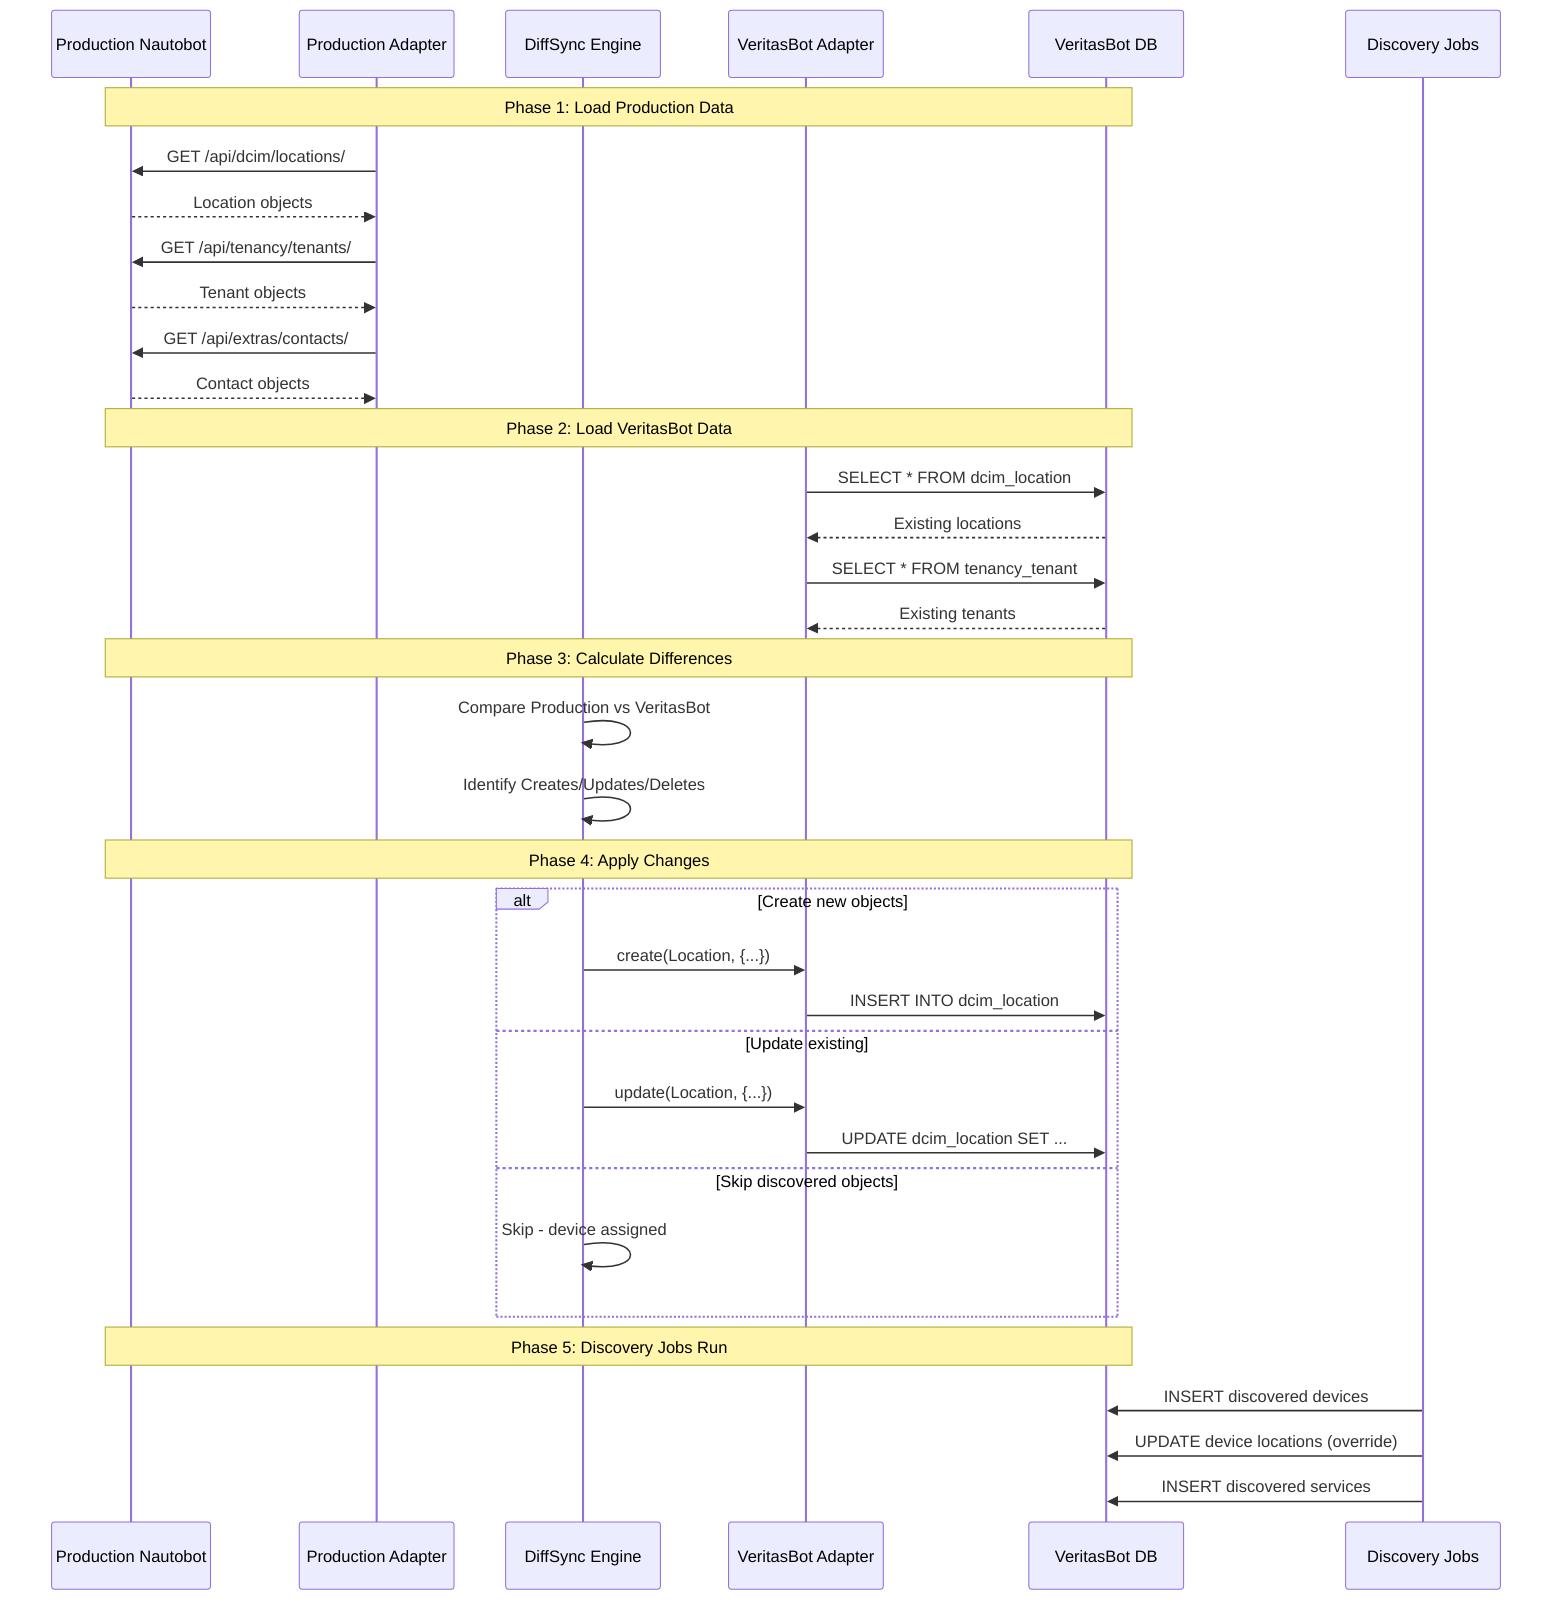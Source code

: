 sequenceDiagram
    participant P as Production Nautobot
    participant PA as Production Adapter
    participant DE as DiffSync Engine
    participant VA as VeritasBot Adapter
    participant V as VeritasBot DB
    participant D as Discovery Jobs
    
    Note over P,V: Phase 1: Load Production Data
    PA->>P: GET /api/dcim/locations/
    P-->>PA: Location objects
    PA->>P: GET /api/tenancy/tenants/
    P-->>PA: Tenant objects
    PA->>P: GET /api/extras/contacts/
    P-->>PA: Contact objects
    
    Note over P,V: Phase 2: Load VeritasBot Data
    VA->>V: SELECT * FROM dcim_location
    V-->>VA: Existing locations
    VA->>V: SELECT * FROM tenancy_tenant
    V-->>VA: Existing tenants
    
    Note over P,V: Phase 3: Calculate Differences
    DE->>DE: Compare Production vs VeritasBot
    DE->>DE: Identify Creates/Updates/Deletes
    
    Note over P,V: Phase 4: Apply Changes
    alt Create new objects
        DE->>VA: create(Location, {...})
        VA->>V: INSERT INTO dcim_location
    else Update existing
        DE->>VA: update(Location, {...})
        VA->>V: UPDATE dcim_location SET ...
    else Skip discovered objects
        DE->>DE: Skip - device assigned
    end
    
    Note over P,V: Phase 5: Discovery Jobs Run
    D->>V: INSERT discovered devices
    D->>V: UPDATE device locations (override)
    D->>V: INSERT discovered services